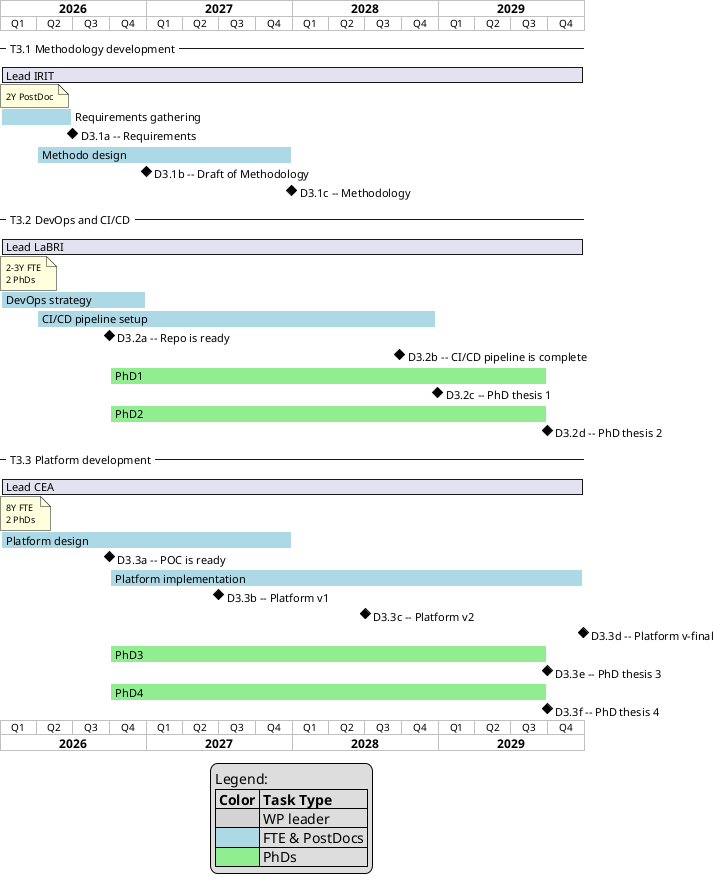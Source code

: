 @startgantt PC3GanttChart

printscale quarterly
Project starts the 1st of January 2026
' Project ends the 31st of December 2029
-- T3.1 Methodology development --
' PostDoc 2 ans
[Lead IRIT] requires 1460 days
note bottom
  2Y PostDoc
end note

[Requirements gathering] as [T3.1a] requires 182 days and is colored in LightBlue
[D3.1a -- Requirements] happens at [T3.1a]'s end

[Methodo design] as [T3.1b] requires 640 days and is colored in LightBlue
[T3.1b] starts 1st April 2026
[D3.1b -- Draft of Methodology ] happens 1st Jannuary 2027
[D3.1c -- Methodology] happens at [T3.1b]'s end

-- T3.2 DevOps and CI/CD --
' 1.5 FTE + 1.5 FTE
[Lead LaBRI] requires 1460 days
note bottom
  2-3Y FTE
  2 PhDs
end note


[DevOps strategy] as [T3.2a] requires 365 days and is colored in LightBlue
[T3.2a] starts 1st January 2026
[CI/CD pipeline setup] as [T3.2b] requires 1000 days and is colored in LightBlue
[D3.2a -- Repo is ready] happens 1st October 2026
[D3.2b -- CI/CD pipeline is complete] happens at [T3.2b]'s end

[T3.2b] starts 1st April 2026
[PhD1] as [T3.2c] requires 1095 days and is colored in LightGreen
[D3.2c -- PhD thesis 1] happens at [T3.2c]'s end

[T3.2c] starts 1st October 2026
[PhD2] as [T3.2d] requires 1095 days and is colored in LightGreen
[T3.2d] starts 1st October 2026
[D3.2d -- PhD thesis 2] happens at [T3.2d]'s end

-- T3.3 Platform development --
' 2FTE 4 years
[Lead CEA] requires 1460 days
note bottom
  8Y FTE
  2 PhDs
end note

[Platform design] as [T3.3a] requires 730 days and is colored in LightBlue
[T3.3a] starts 1st January 2026
[D3.3a -- POC is ready] happens 1st October 2026

[Platform implementation] as [T3.3b] requires 1185 days and is colored in LightBlue
[T3.3b] starts 1st October 2026
[D3.3b -- Platform v1] happens 1st July 2027
[D3.3c -- Platform v2] happens 1st July 2028
[D3.3d -- Platform v-final] happens at [T3.3b]'s end

[PhD3] as [T3.3c] requires 1095 days and is colored in LightGreen
[T3.3c] starts 1st October 2026
[D3.3e -- PhD thesis 3] happens at [T3.3c]'s end

[PhD4] as [T3.3d] requires 1095 days and is colored in LightGreen
[T3.3d] starts 1st October 2026
[D3.3f -- PhD thesis 4] happens at [T3.3d]'s end

' Legend
legend
Legend:
|= Color |= Task Type |
|<#lightgray> | WP leader |
|<#LightBlue>| FTE & PostDocs |
|<#LightGreen> | PhDs |
end legend

@endgantt
